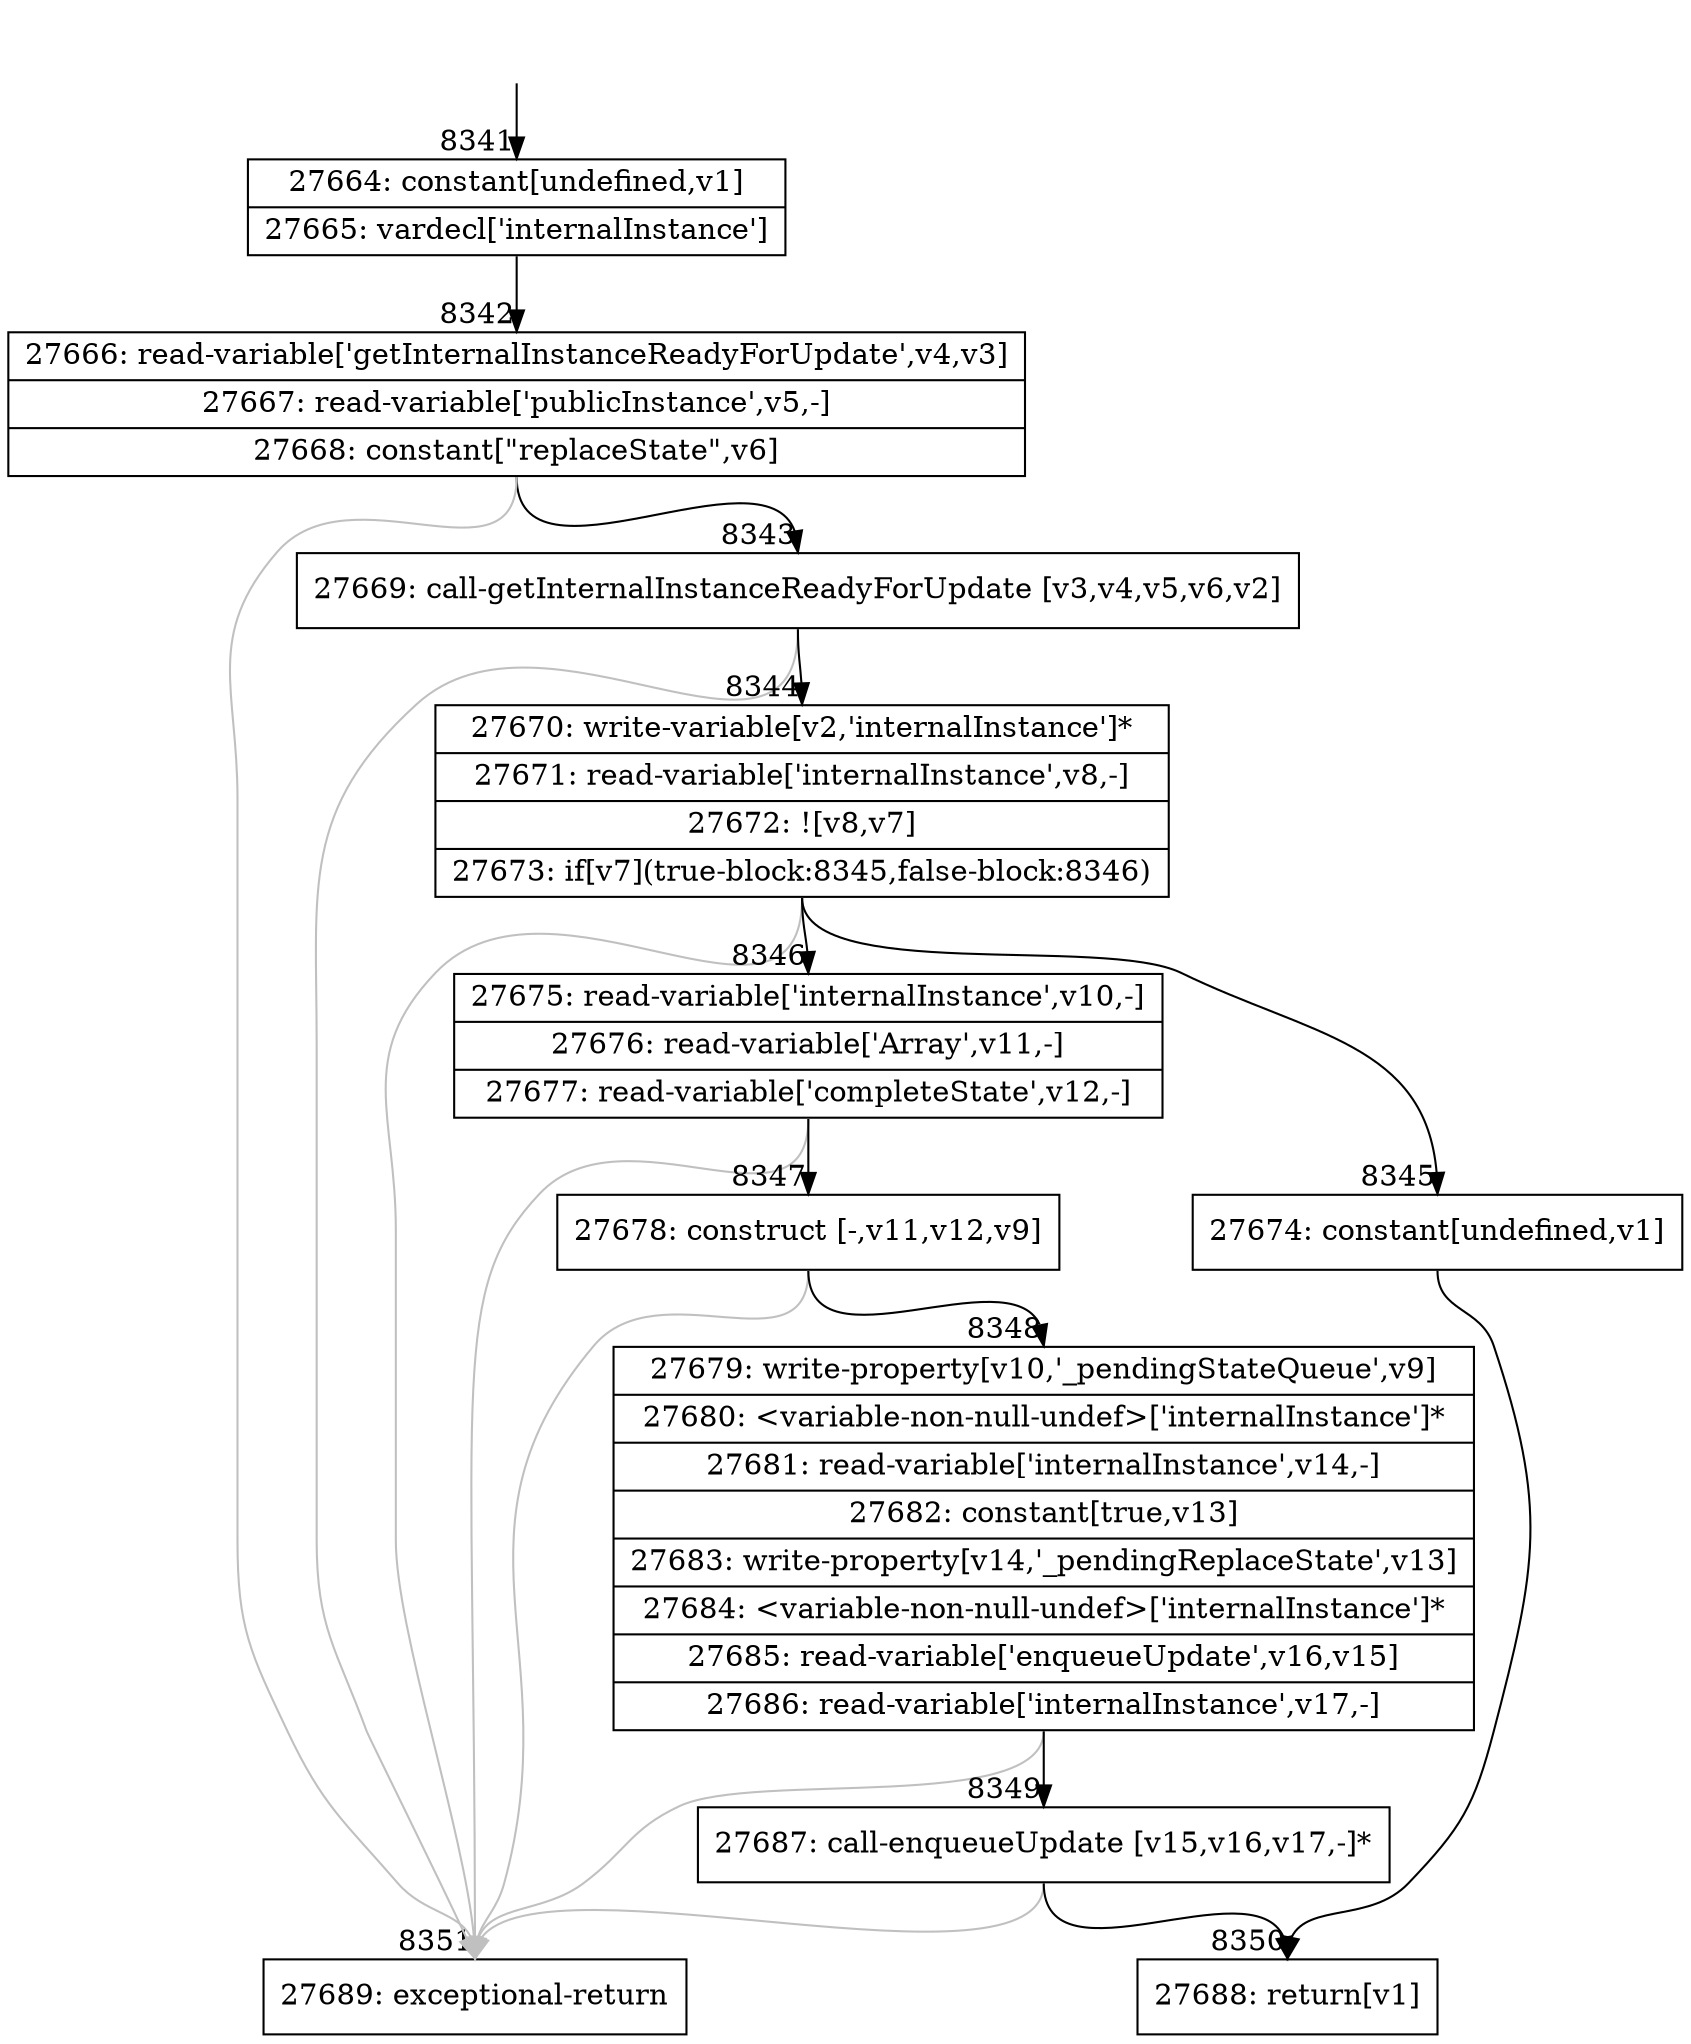 digraph {
rankdir="TD"
BB_entry613[shape=none,label=""];
BB_entry613 -> BB8341 [tailport=s, headport=n, headlabel="    8341"]
BB8341 [shape=record label="{27664: constant[undefined,v1]|27665: vardecl['internalInstance']}" ] 
BB8341 -> BB8342 [tailport=s, headport=n, headlabel="      8342"]
BB8342 [shape=record label="{27666: read-variable['getInternalInstanceReadyForUpdate',v4,v3]|27667: read-variable['publicInstance',v5,-]|27668: constant[\"replaceState\",v6]}" ] 
BB8342 -> BB8343 [tailport=s, headport=n, headlabel="      8343"]
BB8342 -> BB8351 [tailport=s, headport=n, color=gray, headlabel="      8351"]
BB8343 [shape=record label="{27669: call-getInternalInstanceReadyForUpdate [v3,v4,v5,v6,v2]}" ] 
BB8343 -> BB8344 [tailport=s, headport=n, headlabel="      8344"]
BB8343 -> BB8351 [tailport=s, headport=n, color=gray]
BB8344 [shape=record label="{27670: write-variable[v2,'internalInstance']*|27671: read-variable['internalInstance',v8,-]|27672: ![v8,v7]|27673: if[v7](true-block:8345,false-block:8346)}" ] 
BB8344 -> BB8345 [tailport=s, headport=n, headlabel="      8345"]
BB8344 -> BB8346 [tailport=s, headport=n, headlabel="      8346"]
BB8344 -> BB8351 [tailport=s, headport=n, color=gray]
BB8345 [shape=record label="{27674: constant[undefined,v1]}" ] 
BB8345 -> BB8350 [tailport=s, headport=n, headlabel="      8350"]
BB8346 [shape=record label="{27675: read-variable['internalInstance',v10,-]|27676: read-variable['Array',v11,-]|27677: read-variable['completeState',v12,-]}" ] 
BB8346 -> BB8347 [tailport=s, headport=n, headlabel="      8347"]
BB8346 -> BB8351 [tailport=s, headport=n, color=gray]
BB8347 [shape=record label="{27678: construct [-,v11,v12,v9]}" ] 
BB8347 -> BB8348 [tailport=s, headport=n, headlabel="      8348"]
BB8347 -> BB8351 [tailport=s, headport=n, color=gray]
BB8348 [shape=record label="{27679: write-property[v10,'_pendingStateQueue',v9]|27680: \<variable-non-null-undef\>['internalInstance']*|27681: read-variable['internalInstance',v14,-]|27682: constant[true,v13]|27683: write-property[v14,'_pendingReplaceState',v13]|27684: \<variable-non-null-undef\>['internalInstance']*|27685: read-variable['enqueueUpdate',v16,v15]|27686: read-variable['internalInstance',v17,-]}" ] 
BB8348 -> BB8349 [tailport=s, headport=n, headlabel="      8349"]
BB8348 -> BB8351 [tailport=s, headport=n, color=gray]
BB8349 [shape=record label="{27687: call-enqueueUpdate [v15,v16,v17,-]*}" ] 
BB8349 -> BB8350 [tailport=s, headport=n]
BB8349 -> BB8351 [tailport=s, headport=n, color=gray]
BB8350 [shape=record label="{27688: return[v1]}" ] 
BB8351 [shape=record label="{27689: exceptional-return}" ] 
//#$~ 14651
}
